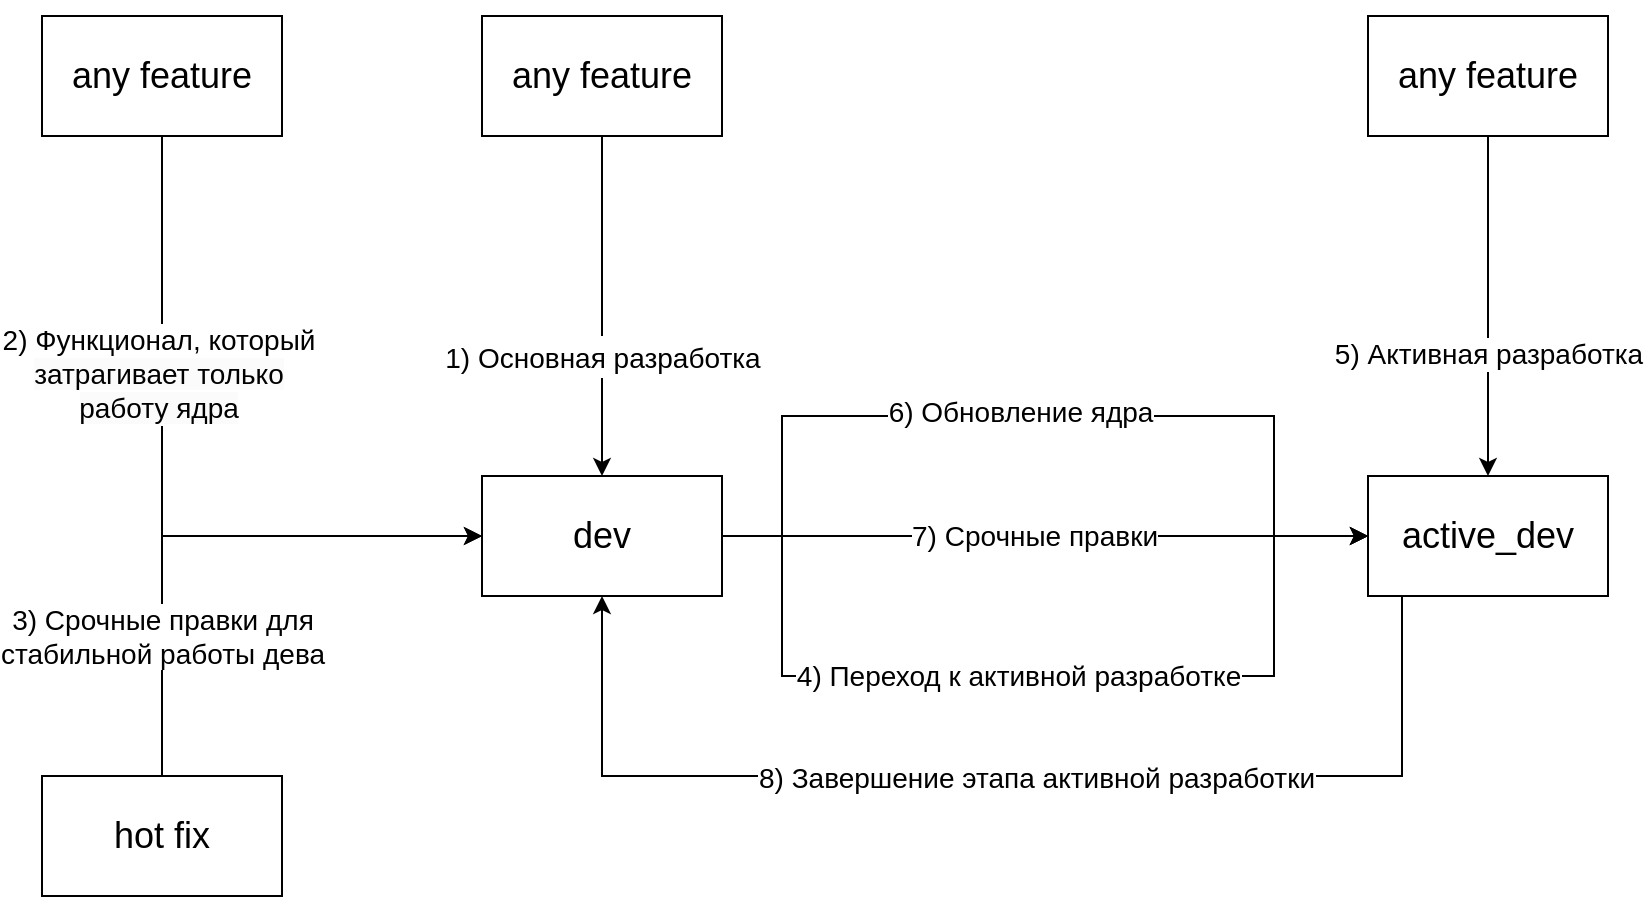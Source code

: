 <mxfile version="21.0.2" type="device"><diagram name="Страница 1" id="HBie5w_4TO-c2QVpBozr"><mxGraphModel dx="1937" dy="1046" grid="1" gridSize="10" guides="1" tooltips="1" connect="1" arrows="1" fold="1" page="1" pageScale="1" pageWidth="827" pageHeight="1169" math="0" shadow="0"><root><mxCell id="0"/><mxCell id="1" parent="0"/><mxCell id="kaZYZ7y1p7LMiAz-cpx1-20" style="edgeStyle=orthogonalEdgeStyle;rounded=0;orthogonalLoop=1;jettySize=auto;html=1;exitX=1;exitY=0.5;exitDx=0;exitDy=0;entryX=0;entryY=0.5;entryDx=0;entryDy=0;fontSize=14;" parent="1" source="kaZYZ7y1p7LMiAz-cpx1-24" target="kaZYZ7y1p7LMiAz-cpx1-27" edge="1"><mxGeometry relative="1" as="geometry"><Array as="points"><mxPoint x="784" y="400"/><mxPoint x="784" y="470"/><mxPoint x="1030" y="470"/><mxPoint x="1030" y="400"/></Array></mxGeometry></mxCell><mxCell id="kaZYZ7y1p7LMiAz-cpx1-21" value="4) Переход к активной разработке" style="edgeLabel;html=1;align=center;verticalAlign=middle;resizable=0;points=[];fontSize=14;" parent="kaZYZ7y1p7LMiAz-cpx1-20" vertex="1" connectable="0"><mxGeometry x="-0.199" relative="1" as="geometry"><mxPoint x="32" as="offset"/></mxGeometry></mxCell><mxCell id="kaZYZ7y1p7LMiAz-cpx1-22" style="edgeStyle=orthogonalEdgeStyle;rounded=0;orthogonalLoop=1;jettySize=auto;html=1;exitX=1;exitY=0.5;exitDx=0;exitDy=0;entryX=0;entryY=0.5;entryDx=0;entryDy=0;fontSize=14;" parent="1" source="kaZYZ7y1p7LMiAz-cpx1-24" target="kaZYZ7y1p7LMiAz-cpx1-27" edge="1"><mxGeometry relative="1" as="geometry"><Array as="points"><mxPoint x="784" y="400"/><mxPoint x="784" y="340"/><mxPoint x="1030" y="340"/><mxPoint x="1030" y="400"/></Array></mxGeometry></mxCell><mxCell id="kaZYZ7y1p7LMiAz-cpx1-23" value="6) Обновление ядра" style="edgeLabel;html=1;align=center;verticalAlign=middle;resizable=0;points=[];fontSize=14;" parent="kaZYZ7y1p7LMiAz-cpx1-22" vertex="1" connectable="0"><mxGeometry x="-0.145" y="2" relative="1" as="geometry"><mxPoint x="19" as="offset"/></mxGeometry></mxCell><mxCell id="kaZYZ7y1p7LMiAz-cpx1-40" style="edgeStyle=orthogonalEdgeStyle;rounded=0;orthogonalLoop=1;jettySize=auto;html=1;exitX=1;exitY=0.5;exitDx=0;exitDy=0;entryX=0;entryY=0.5;entryDx=0;entryDy=0;fontSize=14;" parent="1" source="kaZYZ7y1p7LMiAz-cpx1-24" target="kaZYZ7y1p7LMiAz-cpx1-27" edge="1"><mxGeometry relative="1" as="geometry"/></mxCell><mxCell id="kaZYZ7y1p7LMiAz-cpx1-41" value="7) Срочные правки" style="edgeLabel;html=1;align=center;verticalAlign=middle;resizable=0;points=[];fontSize=14;" parent="kaZYZ7y1p7LMiAz-cpx1-40" vertex="1" connectable="0"><mxGeometry x="-0.166" y="3" relative="1" as="geometry"><mxPoint x="21" y="3" as="offset"/></mxGeometry></mxCell><mxCell id="kaZYZ7y1p7LMiAz-cpx1-24" value="&lt;font style=&quot;font-size: 18px;&quot;&gt;dev&lt;/font&gt;" style="rounded=0;whiteSpace=wrap;html=1;" parent="1" vertex="1"><mxGeometry x="634" y="370" width="120" height="60" as="geometry"/></mxCell><mxCell id="kaZYZ7y1p7LMiAz-cpx1-25" style="edgeStyle=orthogonalEdgeStyle;rounded=0;orthogonalLoop=1;jettySize=auto;html=1;exitX=0.5;exitY=1;exitDx=0;exitDy=0;entryX=0.5;entryY=1;entryDx=0;entryDy=0;fontSize=14;" parent="1" source="kaZYZ7y1p7LMiAz-cpx1-27" target="kaZYZ7y1p7LMiAz-cpx1-24" edge="1"><mxGeometry relative="1" as="geometry"><Array as="points"><mxPoint x="1094" y="430"/><mxPoint x="1094" y="520"/><mxPoint x="694" y="520"/></Array></mxGeometry></mxCell><mxCell id="kaZYZ7y1p7LMiAz-cpx1-26" value="8) Завершение этапа активной разработки" style="edgeLabel;html=1;align=center;verticalAlign=middle;resizable=0;points=[];fontSize=14;" parent="kaZYZ7y1p7LMiAz-cpx1-25" vertex="1" connectable="0"><mxGeometry x="0.17" y="1" relative="1" as="geometry"><mxPoint x="48" as="offset"/></mxGeometry></mxCell><mxCell id="kaZYZ7y1p7LMiAz-cpx1-27" value="&lt;font style=&quot;font-size: 18px;&quot;&gt;active_dev&lt;/font&gt;" style="rounded=0;whiteSpace=wrap;html=1;" parent="1" vertex="1"><mxGeometry x="1077" y="370" width="120" height="60" as="geometry"/></mxCell><mxCell id="kaZYZ7y1p7LMiAz-cpx1-28" style="edgeStyle=orthogonalEdgeStyle;rounded=0;orthogonalLoop=1;jettySize=auto;html=1;exitX=0.5;exitY=1;exitDx=0;exitDy=0;entryX=0.5;entryY=0;entryDx=0;entryDy=0;fontSize=18;" parent="1" source="kaZYZ7y1p7LMiAz-cpx1-32" target="kaZYZ7y1p7LMiAz-cpx1-24" edge="1"><mxGeometry relative="1" as="geometry"><Array as="points"><mxPoint x="694" y="140"/><mxPoint x="694" y="140"/></Array></mxGeometry></mxCell><mxCell id="kaZYZ7y1p7LMiAz-cpx1-29" value="&lt;font style=&quot;font-size: 14px;&quot;&gt;1) Основная разработка&lt;/font&gt;" style="edgeLabel;html=1;align=center;verticalAlign=middle;resizable=0;points=[];fontSize=18;" parent="kaZYZ7y1p7LMiAz-cpx1-28" vertex="1" connectable="0"><mxGeometry x="0.646" y="-4" relative="1" as="geometry"><mxPoint x="4" y="-9" as="offset"/></mxGeometry></mxCell><mxCell id="kaZYZ7y1p7LMiAz-cpx1-30" style="edgeStyle=orthogonalEdgeStyle;rounded=0;orthogonalLoop=1;jettySize=auto;html=1;entryX=0.5;entryY=0;entryDx=0;entryDy=0;fontSize=14;exitX=0.5;exitY=1;exitDx=0;exitDy=0;" parent="1" source="kaZYZ7y1p7LMiAz-cpx1-33" target="kaZYZ7y1p7LMiAz-cpx1-27" edge="1"><mxGeometry relative="1" as="geometry"><mxPoint x="1037" y="110" as="sourcePoint"/></mxGeometry></mxCell><mxCell id="kaZYZ7y1p7LMiAz-cpx1-31" value="5) Активная разработка" style="edgeLabel;html=1;align=center;verticalAlign=middle;resizable=0;points=[];fontSize=14;" parent="kaZYZ7y1p7LMiAz-cpx1-30" vertex="1" connectable="0"><mxGeometry x="0.285" relative="1" as="geometry"><mxPoint as="offset"/></mxGeometry></mxCell><mxCell id="kaZYZ7y1p7LMiAz-cpx1-32" value="&lt;font style=&quot;font-size: 18px;&quot;&gt;any&amp;nbsp;feature&lt;/font&gt;" style="rounded=0;whiteSpace=wrap;html=1;" parent="1" vertex="1"><mxGeometry x="634" y="140" width="120" height="60" as="geometry"/></mxCell><mxCell id="kaZYZ7y1p7LMiAz-cpx1-33" value="&lt;font style=&quot;font-size: 18px;&quot;&gt;any&amp;nbsp;feature&lt;/font&gt;" style="rounded=0;whiteSpace=wrap;html=1;" parent="1" vertex="1"><mxGeometry x="1077" y="140" width="120" height="60" as="geometry"/></mxCell><mxCell id="kaZYZ7y1p7LMiAz-cpx1-34" style="edgeStyle=orthogonalEdgeStyle;rounded=0;orthogonalLoop=1;jettySize=auto;html=1;exitX=0.5;exitY=1;exitDx=0;exitDy=0;entryX=0;entryY=0.5;entryDx=0;entryDy=0;fontSize=14;" parent="1" source="kaZYZ7y1p7LMiAz-cpx1-36" target="kaZYZ7y1p7LMiAz-cpx1-24" edge="1"><mxGeometry relative="1" as="geometry"><mxPoint x="484" y="222.5" as="sourcePoint"/></mxGeometry></mxCell><mxCell id="kaZYZ7y1p7LMiAz-cpx1-35" value="&lt;font style=&quot;font-size: 14px;&quot;&gt;2) Функционал, который&lt;br style=&quot;border-color: var(--border-color); background-color: rgb(251, 251, 251);&quot;&gt;&lt;span style=&quot;background-color: rgb(251, 251, 251);&quot;&gt;затрагивает только&lt;/span&gt;&lt;br style=&quot;border-color: var(--border-color); background-color: rgb(251, 251, 251);&quot;&gt;&lt;span style=&quot;background-color: rgb(251, 251, 251);&quot;&gt;работу ядра&lt;/span&gt;&lt;/font&gt;" style="edgeLabel;html=1;align=center;verticalAlign=middle;resizable=0;points=[];fontSize=14;" parent="kaZYZ7y1p7LMiAz-cpx1-34" vertex="1" connectable="0"><mxGeometry x="-0.341" y="-2" relative="1" as="geometry"><mxPoint as="offset"/></mxGeometry></mxCell><mxCell id="kaZYZ7y1p7LMiAz-cpx1-36" value="&lt;font style=&quot;font-size: 18px;&quot;&gt;any&amp;nbsp;feature&lt;/font&gt;" style="rounded=0;whiteSpace=wrap;html=1;" parent="1" vertex="1"><mxGeometry x="414" y="140" width="120" height="60" as="geometry"/></mxCell><mxCell id="kaZYZ7y1p7LMiAz-cpx1-38" style="edgeStyle=orthogonalEdgeStyle;rounded=0;orthogonalLoop=1;jettySize=auto;html=1;exitX=0.5;exitY=0;exitDx=0;exitDy=0;entryX=0;entryY=0.5;entryDx=0;entryDy=0;fontSize=14;" parent="1" source="kaZYZ7y1p7LMiAz-cpx1-37" target="kaZYZ7y1p7LMiAz-cpx1-24" edge="1"><mxGeometry relative="1" as="geometry"/></mxCell><mxCell id="kaZYZ7y1p7LMiAz-cpx1-39" value="3) Срочные правки для &lt;br&gt;стабильной работы дева" style="edgeLabel;html=1;align=center;verticalAlign=middle;resizable=0;points=[];fontSize=14;" parent="kaZYZ7y1p7LMiAz-cpx1-38" vertex="1" connectable="0"><mxGeometry x="-0.438" y="1" relative="1" as="geometry"><mxPoint x="1" y="8" as="offset"/></mxGeometry></mxCell><mxCell id="kaZYZ7y1p7LMiAz-cpx1-37" value="&lt;span style=&quot;font-size: 18px;&quot;&gt;hot fix&lt;/span&gt;" style="rounded=0;whiteSpace=wrap;html=1;" parent="1" vertex="1"><mxGeometry x="414" y="520" width="120" height="60" as="geometry"/></mxCell></root></mxGraphModel></diagram></mxfile>